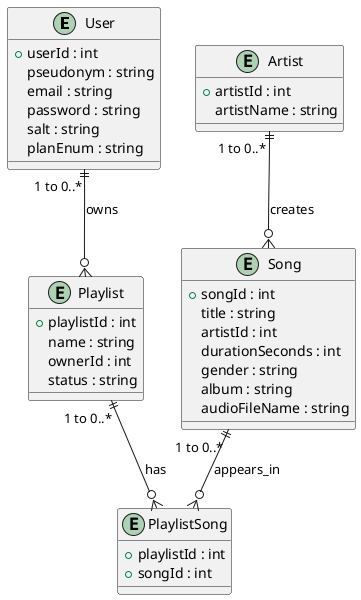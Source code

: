 @startuml

entity User {
  +userId : int
  pseudonym : string
  email : string
  password : string
  salt : string
  planEnum : string
}

entity Playlist {
  +playlistId : int
  name : string
  ownerId : int
  status : string
}

entity Song {
  +songId : int
  title : string
  artistId : int
  durationSeconds : int
  gender : string
  album : string
  audioFileName : string
}

entity Artist {
  +artistId : int
  artistName : string
}

entity PlaylistSong {
  +playlistId : int
  +songId : int
}

' Relations with cardinalities and labels
User ||--o{ Playlist : "1 to 0..*" owns
Playlist ||--o{ PlaylistSong : "1 to 0..*" has
Song ||--o{ PlaylistSong : "1 to 0..*" appears_in
Artist ||--o{ Song : "1 to 0..*" creates

@enduml

